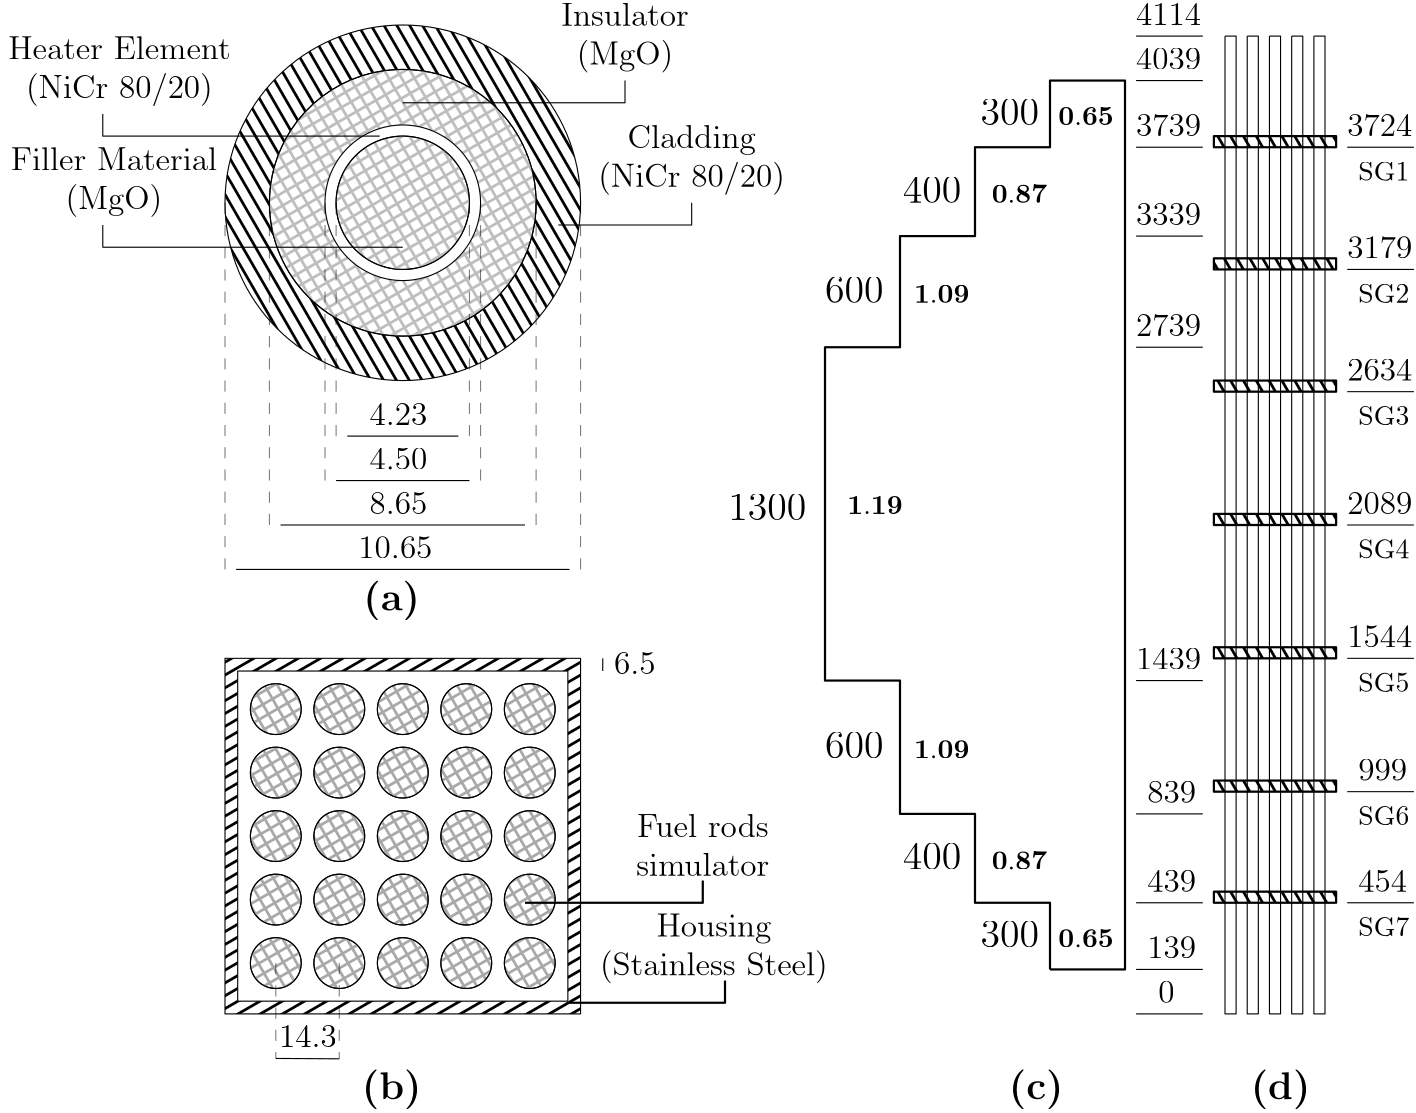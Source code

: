 <?xml version="1.0"?>
<!DOCTYPE ipe SYSTEM "ipe.dtd">
<ipe version="70206" creator="Ipe 7.2.7">
<info created="D:20180130113042" modified="D:20180130132747"/>
<ipestyle name="basic">
<symbol name="arrow/arc(spx)">
<path stroke="sym-stroke" fill="sym-stroke" pen="sym-pen">
0 0 m
-1 0.333 l
-1 -0.333 l
h
</path>
</symbol>
<symbol name="arrow/farc(spx)">
<path stroke="sym-stroke" fill="white" pen="sym-pen">
0 0 m
-1 0.333 l
-1 -0.333 l
h
</path>
</symbol>
<symbol name="arrow/ptarc(spx)">
<path stroke="sym-stroke" fill="sym-stroke" pen="sym-pen">
0 0 m
-1 0.333 l
-0.8 0 l
-1 -0.333 l
h
</path>
</symbol>
<symbol name="arrow/fptarc(spx)">
<path stroke="sym-stroke" fill="white" pen="sym-pen">
0 0 m
-1 0.333 l
-0.8 0 l
-1 -0.333 l
h
</path>
</symbol>
<symbol name="mark/circle(sx)" transformations="translations">
<path fill="sym-stroke">
0.6 0 0 0.6 0 0 e
0.4 0 0 0.4 0 0 e
</path>
</symbol>
<symbol name="mark/disk(sx)" transformations="translations">
<path fill="sym-stroke">
0.6 0 0 0.6 0 0 e
</path>
</symbol>
<symbol name="mark/fdisk(sfx)" transformations="translations">
<group>
<path fill="sym-fill">
0.5 0 0 0.5 0 0 e
</path>
<path fill="sym-stroke" fillrule="eofill">
0.6 0 0 0.6 0 0 e
0.4 0 0 0.4 0 0 e
</path>
</group>
</symbol>
<symbol name="mark/box(sx)" transformations="translations">
<path fill="sym-stroke" fillrule="eofill">
-0.6 -0.6 m
0.6 -0.6 l
0.6 0.6 l
-0.6 0.6 l
h
-0.4 -0.4 m
0.4 -0.4 l
0.4 0.4 l
-0.4 0.4 l
h
</path>
</symbol>
<symbol name="mark/square(sx)" transformations="translations">
<path fill="sym-stroke">
-0.6 -0.6 m
0.6 -0.6 l
0.6 0.6 l
-0.6 0.6 l
h
</path>
</symbol>
<symbol name="mark/fsquare(sfx)" transformations="translations">
<group>
<path fill="sym-fill">
-0.5 -0.5 m
0.5 -0.5 l
0.5 0.5 l
-0.5 0.5 l
h
</path>
<path fill="sym-stroke" fillrule="eofill">
-0.6 -0.6 m
0.6 -0.6 l
0.6 0.6 l
-0.6 0.6 l
h
-0.4 -0.4 m
0.4 -0.4 l
0.4 0.4 l
-0.4 0.4 l
h
</path>
</group>
</symbol>
<symbol name="mark/cross(sx)" transformations="translations">
<group>
<path fill="sym-stroke">
-0.43 -0.57 m
0.57 0.43 l
0.43 0.57 l
-0.57 -0.43 l
h
</path>
<path fill="sym-stroke">
-0.43 0.57 m
0.57 -0.43 l
0.43 -0.57 l
-0.57 0.43 l
h
</path>
</group>
</symbol>
<symbol name="arrow/fnormal(spx)">
<path stroke="sym-stroke" fill="white" pen="sym-pen">
0 0 m
-1 0.333 l
-1 -0.333 l
h
</path>
</symbol>
<symbol name="arrow/pointed(spx)">
<path stroke="sym-stroke" fill="sym-stroke" pen="sym-pen">
0 0 m
-1 0.333 l
-0.8 0 l
-1 -0.333 l
h
</path>
</symbol>
<symbol name="arrow/fpointed(spx)">
<path stroke="sym-stroke" fill="white" pen="sym-pen">
0 0 m
-1 0.333 l
-0.8 0 l
-1 -0.333 l
h
</path>
</symbol>
<symbol name="arrow/linear(spx)">
<path stroke="sym-stroke" pen="sym-pen">
-1 0.333 m
0 0 l
-1 -0.333 l
</path>
</symbol>
<symbol name="arrow/fdouble(spx)">
<path stroke="sym-stroke" fill="white" pen="sym-pen">
0 0 m
-1 0.333 l
-1 -0.333 l
h
-1 0 m
-2 0.333 l
-2 -0.333 l
h
</path>
</symbol>
<symbol name="arrow/double(spx)">
<path stroke="sym-stroke" fill="sym-stroke" pen="sym-pen">
0 0 m
-1 0.333 l
-1 -0.333 l
h
-1 0 m
-2 0.333 l
-2 -0.333 l
h
</path>
</symbol>
<pen name="heavier" value="0.8"/>
<pen name="fat" value="1.2"/>
<pen name="ultrafat" value="2"/>
<symbolsize name="large" value="5"/>
<symbolsize name="small" value="2"/>
<symbolsize name="tiny" value="1.1"/>
<arrowsize name="large" value="10"/>
<arrowsize name="small" value="5"/>
<arrowsize name="tiny" value="3"/>
<color name="red" value="1 0 0"/>
<color name="green" value="0 1 0"/>
<color name="blue" value="0 0 1"/>
<color name="yellow" value="1 1 0"/>
<color name="orange" value="1 0.647 0"/>
<color name="gold" value="1 0.843 0"/>
<color name="purple" value="0.627 0.125 0.941"/>
<color name="gray" value="0.745"/>
<color name="brown" value="0.647 0.165 0.165"/>
<color name="navy" value="0 0 0.502"/>
<color name="pink" value="1 0.753 0.796"/>
<color name="seagreen" value="0.18 0.545 0.341"/>
<color name="turquoise" value="0.251 0.878 0.816"/>
<color name="violet" value="0.933 0.51 0.933"/>
<color name="darkblue" value="0 0 0.545"/>
<color name="darkcyan" value="0 0.545 0.545"/>
<color name="darkgray" value="0.663"/>
<color name="darkgreen" value="0 0.392 0"/>
<color name="darkmagenta" value="0.545 0 0.545"/>
<color name="darkorange" value="1 0.549 0"/>
<color name="darkred" value="0.545 0 0"/>
<color name="lightblue" value="0.678 0.847 0.902"/>
<color name="lightcyan" value="0.878 1 1"/>
<color name="lightgray" value="0.827"/>
<color name="lightgreen" value="0.565 0.933 0.565"/>
<color name="lightyellow" value="1 1 0.878"/>
<dashstyle name="dashed" value="[4] 0"/>
<dashstyle name="dotted" value="[1 3] 0"/>
<dashstyle name="dash dotted" value="[4 2 1 2] 0"/>
<dashstyle name="dash dot dotted" value="[4 2 1 2 1 2] 0"/>
<textsize name="large" value="\large"/>
<textsize name="Large" value="\Large"/>
<textsize name="LARGE" value="\LARGE"/>
<textsize name="huge" value="\huge"/>
<textsize name="Huge" value="\Huge"/>
<textsize name="small" value="\small"/>
<textsize name="footnote" value="\footnotesize"/>
<textsize name="tiny" value="\tiny"/>
<textstyle name="center" begin="\begin{center}" end="\end{center}"/>
<textstyle name="itemize" begin="\begin{itemize}" end="\end{itemize}"/>
<textstyle name="item" begin="\begin{itemize}\item{}" end="\end{itemize}"/>
<gridsize name="4 pts" value="4"/>
<gridsize name="8 pts (~3 mm)" value="8"/>
<gridsize name="16 pts (~6 mm)" value="16"/>
<gridsize name="32 pts (~12 mm)" value="32"/>
<gridsize name="10 pts (~3.5 mm)" value="10"/>
<gridsize name="20 pts (~7 mm)" value="20"/>
<gridsize name="14 pts (~5 mm)" value="14"/>
<gridsize name="28 pts (~10 mm)" value="28"/>
<gridsize name="56 pts (~20 mm)" value="56"/>
<anglesize name="90 deg" value="90"/>
<anglesize name="60 deg" value="60"/>
<anglesize name="45 deg" value="45"/>
<anglesize name="30 deg" value="30"/>
<anglesize name="22.5 deg" value="22.5"/>
<opacity name="10%" value="0.1"/>
<opacity name="30%" value="0.3"/>
<opacity name="50%" value="0.5"/>
<opacity name="75%" value="0.75"/>
<tiling name="falling" angle="-60" step="4" width="1"/>
<tiling name="rising" angle="30" step="4" width="1"/>
</ipestyle>
<page>
<layer name="alpha"/>
<view layers="alpha" active="alpha"/>
<group layer="alpha" matrix="1.14286 0 0 1.14286 89.1429 -82.2857">
<path matrix="0.875 0 0 28 6 -8216" stroke="black" fill="black" tiling="rising">
16 304 m
16 300 l
144 300 l
144 304 l
h
</path>
<path matrix="0.928571 0 0 0.928571 1.71429 17.1429" stroke="black" fill="white">
24 296 m
24 184 l
136 184 l
136 296 l
h
</path>
<group>
<path stroke="black" fill="darkgray" tiling="falling">
8 0 0 8 36 280 e
</path>
<path stroke="black" fill="darkgray" tiling="rising">
8 0 0 8 36 280 e
</path>
</group>
<group matrix="1 0 0 1 20 0">
<path stroke="black" fill="darkgray" tiling="falling">
8 0 0 8 36 280 e
</path>
<path stroke="black" fill="darkgray" tiling="rising">
8 0 0 8 36 280 e
</path>
</group>
<group matrix="1 0 0 1 40 0">
<path stroke="black" fill="darkgray" tiling="falling">
8 0 0 8 36 280 e
</path>
<path stroke="black" fill="darkgray" tiling="rising">
8 0 0 8 36 280 e
</path>
</group>
<group matrix="1 0 0 1 60 0">
<path stroke="black" fill="darkgray" tiling="falling">
8 0 0 8 36 280 e
</path>
<path stroke="black" fill="darkgray" tiling="rising">
8 0 0 8 36 280 e
</path>
</group>
<group matrix="1 0 0 1 80 0">
<path stroke="black" fill="darkgray" tiling="falling">
8 0 0 8 36 280 e
</path>
<path stroke="black" fill="darkgray" tiling="rising">
8 0 0 8 36 280 e
</path>
</group>
<group matrix="1 0 0 1 0 -20">
<path stroke="black" fill="darkgray" tiling="falling">
8 0 0 8 36 280 e
</path>
<path stroke="black" fill="darkgray" tiling="rising">
8 0 0 8 36 280 e
</path>
</group>
<group matrix="1 0 0 1 20 -20">
<path stroke="black" fill="darkgray" tiling="falling">
8 0 0 8 36 280 e
</path>
<path stroke="black" fill="darkgray" tiling="rising">
8 0 0 8 36 280 e
</path>
</group>
<group matrix="1 0 0 1 40 -20">
<path stroke="black" fill="darkgray" tiling="falling">
8 0 0 8 36 280 e
</path>
<path stroke="black" fill="darkgray" tiling="rising">
8 0 0 8 36 280 e
</path>
</group>
<group matrix="1 0 0 1 60 -20">
<path stroke="black" fill="darkgray" tiling="falling">
8 0 0 8 36 280 e
</path>
<path stroke="black" fill="darkgray" tiling="rising">
8 0 0 8 36 280 e
</path>
</group>
<group matrix="1 0 0 1 80 -20">
<path stroke="black" fill="darkgray" tiling="falling">
8 0 0 8 36 280 e
</path>
<path stroke="black" fill="darkgray" tiling="rising">
8 0 0 8 36 280 e
</path>
</group>
<group matrix="1 0 0 1 0 -40">
<path stroke="black" fill="darkgray" tiling="falling">
8 0 0 8 36 280 e
</path>
<path stroke="black" fill="darkgray" tiling="rising">
8 0 0 8 36 280 e
</path>
</group>
<group matrix="1 0 0 1 20 -40">
<path stroke="black" fill="darkgray" tiling="falling">
8 0 0 8 36 280 e
</path>
<path stroke="black" fill="darkgray" tiling="rising">
8 0 0 8 36 280 e
</path>
</group>
<group matrix="1 0 0 1 40 -40">
<path stroke="black" fill="darkgray" tiling="falling">
8 0 0 8 36 280 e
</path>
<path stroke="black" fill="darkgray" tiling="rising">
8 0 0 8 36 280 e
</path>
</group>
<group matrix="1 0 0 1 60 -40">
<path stroke="black" fill="darkgray" tiling="falling">
8 0 0 8 36 280 e
</path>
<path stroke="black" fill="darkgray" tiling="rising">
8 0 0 8 36 280 e
</path>
</group>
<group matrix="1 0 0 1 80 -40">
<path stroke="black" fill="darkgray" tiling="falling">
8 0 0 8 36 280 e
</path>
<path stroke="black" fill="darkgray" tiling="rising">
8 0 0 8 36 280 e
</path>
</group>
<group matrix="1 0 0 1 0 -60">
<path stroke="black" fill="darkgray" tiling="falling">
8 0 0 8 36 280 e
</path>
<path stroke="black" fill="darkgray" tiling="rising">
8 0 0 8 36 280 e
</path>
</group>
<group matrix="1 0 0 1 20 -60">
<path stroke="black" fill="darkgray" tiling="falling">
8 0 0 8 36 280 e
</path>
<path stroke="black" fill="darkgray" tiling="rising">
8 0 0 8 36 280 e
</path>
</group>
<group matrix="1 0 0 1 40 -60">
<path stroke="black" fill="darkgray" tiling="falling">
8 0 0 8 36 280 e
</path>
<path stroke="black" fill="darkgray" tiling="rising">
8 0 0 8 36 280 e
</path>
</group>
<group matrix="1 0 0 1 60 -60">
<path stroke="black" fill="darkgray" tiling="falling">
8 0 0 8 36 280 e
</path>
<path stroke="black" fill="darkgray" tiling="rising">
8 0 0 8 36 280 e
</path>
</group>
<group matrix="1 0 0 1 80 -60">
<path stroke="black" fill="darkgray" tiling="falling">
8 0 0 8 36 280 e
</path>
<path stroke="black" fill="darkgray" tiling="rising">
8 0 0 8 36 280 e
</path>
</group>
<group matrix="1 0 0 1 0 -80">
<path stroke="black" fill="darkgray" tiling="falling">
8 0 0 8 36 280 e
</path>
<path stroke="black" fill="darkgray" tiling="rising">
8 0 0 8 36 280 e
</path>
</group>
<group matrix="1 0 0 1 20 -80">
<path stroke="black" fill="darkgray" tiling="falling">
8 0 0 8 36 280 e
</path>
<path stroke="black" fill="darkgray" tiling="rising">
8 0 0 8 36 280 e
</path>
</group>
<group matrix="1 0 0 1 40 -80">
<path stroke="black" fill="darkgray" tiling="falling">
8 0 0 8 36 280 e
</path>
<path stroke="black" fill="darkgray" tiling="rising">
8 0 0 8 36 280 e
</path>
</group>
<group matrix="1 0 0 1 60 -80">
<path stroke="black" fill="darkgray" tiling="falling">
8 0 0 8 36 280 e
</path>
<path stroke="black" fill="darkgray" tiling="rising">
8 0 0 8 36 280 e
</path>
</group>
<group matrix="1 0 0 1 80 -80">
<path stroke="black" fill="darkgray" tiling="falling">
8 0 0 8 36 280 e
</path>
<path stroke="black" fill="darkgray" tiling="rising">
8 0 0 8 36 280 e
</path>
</group>
</group>
<path matrix="1.55556 0 0 2 -6.66667 -164" stroke="black" pen="heavier">
156 148 m
192 148 l
192 152 l
</path>
<path matrix="1 0 0 1 80 -16" stroke="black" pen="heavier">
140 184 m
204 184 l
204 192 l
</path>
<text matrix="1 0 0 1 104 -160" transformations="translations" pos="140 324" stroke="black" type="minipage" width="88" height="15.036" depth="10.07" valign="top" size="large" style="center">Housing\\
(Stainless Steel)</text>
<text matrix="1 0 0 1 116 -124" transformations="translations" pos="140 324" stroke="black" type="minipage" width="56" height="13.61" depth="8.64" valign="top" size="large" style="center">Fuel rods\\
simulator</text>
<path matrix="1 0 0 1 24 -16" stroke="black" dash="dashed" opacity="50%">
106.286 162.286 m
106.286 127.961 l
</path>
<path matrix="1 0 0 1 24 -16" stroke="black" dash="dashed" opacity="50%">
129.143 162.286 m
129.143 127.83 l
</path>
<path matrix="1 0 0 1 24 -16" stroke="black">
106.286 127.961 m
129.143 127.83 l
</path>
<text matrix="1 0 0 1 -8.83117 20.6399" transformations="translations" pos="140.232 95.3953" stroke="black" type="label" width="20.811" height="7.704" depth="0" valign="baseline" size="large" style="math">14.3</text>
<text matrix="1 0 0 1 111.768 154.927" transformations="translations" pos="140.232 95.3953" stroke="black" type="label" width="14.958" height="7.704" depth="0" valign="baseline" size="large" style="math">6.5</text>
<path matrix="1 0 0 1 40 -16" stroke="black">
208 272 m
207.981 267.429 l
</path>
<group matrix="1 0 0 1 64 -44">
<path stroke="black" fill="black" tiling="falling">
64 0 0 64 112 464 e
</path>
<path fill="white">
48 0 0 48 112 464 e
</path>
<path stroke="black" fill="gray" tiling="rising">
48 0 0 48 112 464 e
</path>
<path stroke="black" fill="gray" tiling="falling">
48 0 0 48 112 464 e
</path>
<path matrix="0.961524 0.274721 -0.274721 0.961524 131.78 -12.9159" stroke="black" fill="white">
28 0 0 28 112 464 e
</path>
<path stroke="black" fill="gray" tiling="falling">
24 0 0 24 112 464 e
</path>
<path matrix="0.980581 0.196116 -0.196116 0.980581 93.1729 -12.9544" stroke="black" fill="gray" tiling="rising">
24 0 0 24 112 464 e
</path>
</group>
<path matrix="0.8 0 0 1 126.4 -40" stroke="black">
132 452 m
192 452 l
192 460 l
</path>
<path matrix="1.35 0 0 1 46.4 -48" stroke="black">
96 452 m
16 452 l
16 460 l
</path>
<path matrix="1.38462 0 0 1 45.8462 -36" stroke="black">
88 480 m
16 480 l
16 488 l
</path>
<path matrix="1 0 0 1 80 -36" stroke="black">
96 492 m
176 492 l
176 500 l
</path>
<text matrix="1 0 0 1 104 124" transformations="translations" pos="140 324" stroke="black" type="minipage" width="72" height="15.099" depth="10.14" valign="top" size="large" style="center">Cladding\\
(NiCr 80/20)</text>
<text matrix="1 0 0 1 80 168" transformations="translations" pos="140 324" stroke="black" type="minipage" width="72" height="15.099" depth="10.14" valign="top" size="large" style="center">Insulator\\
(MgO)</text>
<text matrix="1 0 0 1 -108 156" transformations="translations" pos="140 324" stroke="black" type="minipage" width="84" height="15.099" depth="10.14" valign="top" size="large" style="center">Heater Element\\
(NiCr 80/20)</text>
<text matrix="1 0 0 1 -108 116" transformations="translations" pos="140 324" stroke="black" type="minipage" width="80" height="15.099" depth="10.14" valign="top" size="large" style="center">Filler Material\\
(MgO)</text>
<path matrix="1 0 0 1 24 -32" stroke="black" dash="dashed" opacity="50%">
176 452 m
176 368 l
176 368 l
</path>
<path matrix="1 0 0 1 24 -32" stroke="black" dash="dashed" opacity="50%">
128 452 m
128 368 l
</path>
<path matrix="1 0 0 1 24 -32" stroke="black" dash="dashed" opacity="50%">
124 452 m
124 352 l
</path>
<path matrix="1 0 0 1 24 -32" stroke="black" dash="dashed" opacity="50%">
180 452 m
180 352 l
</path>
<path matrix="1 0 0 1 24 -32" stroke="black" dash="dashed" opacity="50%">
200 452 m
200 336 l
</path>
<path matrix="1 0 0 1 24 -32" stroke="black" dash="dashed" opacity="50%">
216 452 m
216 320 l
</path>
<path matrix="1 0 0 1 24 -32" stroke="black" dash="dashed" opacity="50%">
104 452 m
104 336 l
</path>
<path matrix="1 0 0 1 24 -32" stroke="black" dash="dashed" opacity="50%">
88 452 m
88 320 l
</path>
<path matrix="1 0 0 1 24 -32" stroke="black">
132 368 m
172 368 l
</path>
<path matrix="1 0 0 1 24 -32" stroke="black">
128 352 m
176 352 l
</path>
<path matrix="1 0 0 1 24 -32" stroke="black">
108 336 m
196 336 l
</path>
<path matrix="1 0 0 1 24 -32" stroke="black">
92 320 m
212 320 l
</path>
<text matrix="1 0 0 1 8 -36" transformations="translations" pos="156 376" stroke="black" type="label" width="20.811" height="7.704" depth="0" valign="baseline" size="large" style="math">4.23</text>
<text matrix="1 0 0 1 8 -52" transformations="translations" pos="156 376" stroke="black" type="label" width="20.811" height="7.704" depth="0" valign="baseline" size="large" style="math">4.50</text>
<text matrix="1 0 0 1 8 -68" transformations="translations" pos="156 376" stroke="black" type="label" width="20.811" height="7.704" depth="0" valign="baseline" size="large" style="math">8.65</text>
<text matrix="1 0 0 1 4 -84" transformations="translations" pos="156 376" stroke="black" type="label" width="26.664" height="7.704" depth="0" valign="baseline" size="large" style="math">10.65</text>
<text matrix="1 0 0 1.27882 4 -306.339" transformations="translations" pos="140 324" stroke="black" type="minipage" width="56" height="9.666" depth="4.68" valign="top" size="Large" style="center">\bf{(b)}</text>
<text matrix="1 0 0 1 4 -40" transformations="translations" pos="140 324" stroke="black" type="minipage" width="56" height="9.666" depth="4.68" valign="top" size="Large" style="center">\bf{(a)}</text>
<text matrix="1 0 0 1.27882 236 -306.339" transformations="translations" pos="140 324" stroke="black" type="minipage" width="56" height="9.666" depth="4.68" valign="top" size="Large" style="center">\bf{(c)}</text>
<text matrix="1 0 0 1.27882 324 -306.339" transformations="translations" pos="140 324" stroke="black" type="minipage" width="56" height="9.666" depth="4.68" valign="top" size="Large" style="center">\bf{(d)}</text>
<path matrix="1.6875 0 0 1 58 0" stroke="black" pen="heavier">
208 144 m
208 168 l
192 168 l
192 200 l
176 200 l
176 248 l
160 248 l
160 368 l
176 368 l
176 408 l
192 408 l
192 440 l
208 440 l
208 464 l
224 464 l
224 144 l
208 144 l
</path>
<path matrix="1 0 0 1 232 0" stroke="black">
240 480 m
244 480 l
244 128 l
240 128 l
240 480 l
</path>
<path matrix="1 0 0 1 232 0" stroke="black">
248 480 m
252 480 l
252 128 l
248 128 l
248 480 l
</path>
<path matrix="1 0 0 1 232 0" stroke="black">
256 480 m
260 480 l
260 128 l
256 128 l
256 480 l
</path>
<path matrix="1 0 0 1 232 0" stroke="black">
264 480 m
268 480 l
268 128 l
264 128 l
264 480 l
</path>
<path matrix="1 0 0 1 232 0" stroke="black">
272 480 m
276 480 l
276 128 l
272 128 l
272 480 l
</path>
<path matrix="0.55 0 0 0.25 362.4 68" stroke="black" fill="black" pen="heavier" tiling="falling">
192 416 m
192 400 l
272 400 l
272 416 l
h
</path>
<path matrix="0.55 0 0 0.25 362.4 108" stroke="black" fill="black" pen="heavier" tiling="falling">
192 416 m
192 400 l
272 400 l
272 416 l
h
</path>
<path matrix="0.55 0 0 0.25 362.4 156" stroke="black" fill="black" pen="heavier" tiling="falling">
192 416 m
192 400 l
272 400 l
272 416 l
h
</path>
<path matrix="0.55 0 0 0.25 362.4 204" stroke="black" fill="black" pen="heavier" tiling="falling">
192 416 m
192 400 l
272 400 l
272 416 l
h
</path>
<path matrix="0.55 0 0 0.25 362.4 252" stroke="black" fill="black" pen="heavier" tiling="falling">
192 416 m
192 400 l
272 400 l
272 416 l
h
</path>
<path matrix="0.55 0 0 0.25 362.4 296" stroke="black" fill="black" pen="heavier" tiling="falling">
192 416 m
192 400 l
272 400 l
272 416 l
h
</path>
<path matrix="0.55 0 0 0.25 362.4 340" stroke="black" fill="black" pen="heavier" tiling="falling">
192 416 m
192 400 l
272 400 l
272 416 l
h
</path>
<path matrix="1 0 0 1 228 0" stroke="black">
212 128 m
236 128 l
</path>
<path matrix="1 0 0 1 228 0" stroke="black">
212 144 m
236 144 l
</path>
<path matrix="1 0 0 1 228 0" stroke="black">
212 168 m
236 168 l
</path>
<path matrix="1 0 0 1 228 0" stroke="black">
212 200 m
236 200 l
</path>
<path matrix="1 0 0 1 228 0" stroke="black">
212 248 m
236 248 l
</path>
<path matrix="1 0 0 1 228 0" stroke="black">
212 368 m
236 368 l
</path>
<path matrix="1 0 0 1 228 0" stroke="black">
212 408 m
236 408 l
</path>
<path matrix="1 0 0 1 228 0" stroke="black">
212 440 m
236 440 l
</path>
<path matrix="1 0 0 1 228 0" stroke="black">
212 464 m
236 464 l
</path>
<text matrix="1 0 0 1 52 -52" transformations="translations" pos="392 200" stroke="black" type="label" width="17.559" height="7.704" depth="0" valign="baseline" size="large" style="math">139</text>
<text matrix="1 0 0 1 44 -16" transformations="translations" pos="340 168" stroke="black" type="label" width="21.071" height="9.245" depth="0" valign="baseline" size="Large" style="math">300</text>
<text matrix="1 0 0 1 16 12" transformations="translations" pos="340 168" stroke="black" type="label" width="21.071" height="9.245" depth="0" valign="baseline" size="Large" style="math">400</text>
<text matrix="1 0 0 1 -12 52" transformations="translations" pos="340 168" stroke="black" type="label" width="21.071" height="9.245" depth="0" valign="baseline" size="Large" style="math">600</text>
<text matrix="0.986188 0.165631 -0.165631 0.986188 -14.3091 83.832" transformations="translations" pos="340 168" stroke="black" type="label" width="28.094" height="9.245" depth="0" valign="baseline" size="Large" style="math">1300</text>
<text matrix="1 0 0 1 -12 216" transformations="translations" pos="340 168" stroke="black" type="label" width="21.071" height="9.245" depth="0" valign="baseline" size="Large" style="math">600</text>
<text matrix="1 0 0 1 16 252" transformations="translations" pos="340 168" stroke="black" type="label" width="21.071" height="9.245" depth="0" valign="baseline" size="Large" style="math">400</text>
<text matrix="1 0 0 1 44 280" transformations="translations" pos="340 168" stroke="black" type="label" width="21.071" height="9.245" depth="0" valign="baseline" size="Large" style="math">300</text>
<text matrix="1 0 0 1 100 300" transformations="translations" pos="340 168" stroke="black" type="label" width="23.412" height="7.704" depth="0" valign="baseline" size="large" style="math">4039</text>
<text matrix="1 0 0 1 108 -36" transformations="translations" pos="340 168" stroke="black" type="label" width="5.853" height="7.704" depth="0" valign="baseline" size="large" style="math">0</text>
<text matrix="1 0 0 1 64 -64" transformations="translations" pos="380 236" stroke="black" type="label" width="17.559" height="7.704" depth="0" valign="baseline" size="large" style="math">439</text>
<text matrix="1 0 0 1 64 -32" transformations="translations" pos="380 236" stroke="black" type="label" width="17.559" height="7.704" depth="0" valign="baseline" size="large" style="math">839</text>
<text matrix="1 0 0 1 60 16" transformations="translations" pos="380 236" stroke="black" type="label" width="23.412" height="7.704" depth="0" valign="baseline" size="large" style="math">1439</text>
<text matrix="1 0 0 1 60 136" transformations="translations" pos="380 236" stroke="black" type="label" width="23.412" height="7.704" depth="0" valign="baseline" size="large" style="math">2739</text>
<text matrix="1 0 0 1 60 176" transformations="translations" pos="380 236" stroke="black" type="label" width="23.412" height="7.704" depth="0" valign="baseline" size="large" style="math">3339</text>
<text matrix="1 0 0 1 60 208" transformations="translations" pos="380 236" stroke="black" type="label" width="23.412" height="7.704" depth="0" valign="baseline" size="large" style="math">3739</text>
<path matrix="1 0 0 1 228 16" stroke="black">
212 464 m
236 464 l
</path>
<text matrix="1 0 0 1 100 316" transformations="translations" pos="340 168" stroke="black" type="label" width="23.412" height="7.704" depth="0" valign="baseline" size="large" style="math">4114</text>
<text matrix="1 0 0 1 -184 -416" transformations="translations" pos="596 568" stroke="black" type="label" width="19.953" height="6.42" depth="0" valign="baseline" style="math">\mathbf{0.65}</text>
<text matrix="1 0 0 1 -208 -388" transformations="translations" pos="596 568" stroke="black" type="label" width="19.953" height="6.42" depth="0" valign="baseline" style="math">\mathbf{0.87}</text>
<text matrix="1 0 0 1 -236 -348" transformations="translations" pos="596 568" stroke="black" type="label" width="19.953" height="6.42" depth="0" valign="baseline" style="math">\mathbf{1.09}</text>
<text matrix="1 0 0 1 -260 -260" transformations="translations" pos="596 568" stroke="black" type="label" width="19.953" height="6.42" depth="0" valign="baseline" style="math">\mathbf{1.19}</text>
<text matrix="1 0 0 1 -236 -184" transformations="translations" pos="596 568" stroke="black" type="label" width="19.953" height="6.42" depth="0" valign="baseline" style="math">\mathbf{1.09}</text>
<text matrix="1 0 0 1 -208 -148" transformations="translations" pos="596 568" stroke="black" type="label" width="19.953" height="6.42" depth="0" valign="baseline" style="math">\mathbf{0.87}</text>
<text matrix="1 0 0 1 -184 -120" transformations="translations" pos="596 568" stroke="black" type="label" width="19.953" height="6.42" depth="0" valign="baseline" style="math">\mathbf{0.65}</text>
<path matrix="1 0 0 1 304 -32" stroke="black">
212 200 m
236 200 l
</path>
<path matrix="1 0 0 1 304 8" stroke="black">
212 200 m
236 200 l
</path>
<path matrix="1 0 0 1 304 56" stroke="black">
212 200 m
236 200 l
</path>
<path matrix="1 0 0 1 304 104" stroke="black">
212 200 m
236 200 l
</path>
<path matrix="1 0 0 1 304 152" stroke="black">
212 200 m
236 200 l
</path>
<path matrix="1 0 0 1 304 196" stroke="black">
212 200 m
236 200 l
</path>
<path matrix="1 0 0 1 304 240" stroke="black">
212 200 m
236 200 l
</path>
<text matrix="1 0 0 1 192 -8" transformations="translations" pos="328 436" stroke="black" type="label" width="18.334" height="6.808" depth="0" valign="baseline">SG1</text>
<text matrix="1 0 0 1 192 -52" transformations="translations" pos="328 436" stroke="black" type="label" width="18.334" height="6.808" depth="0" valign="baseline">SG2</text>
<text matrix="1 0 0 1 192 -96" transformations="translations" pos="328 436" stroke="black" type="label" width="18.334" height="6.808" depth="0" valign="baseline">SG3</text>
<text matrix="1 0 0 1 192 -144" transformations="translations" pos="328 436" stroke="black" type="label" width="18.334" height="6.808" depth="0" valign="baseline">SG4</text>
<text matrix="1 0 0 1 192 -192" transformations="translations" pos="328 436" stroke="black" type="label" width="18.334" height="6.808" depth="0" valign="baseline">SG5</text>
<text matrix="1 0 0 1 192 -240" transformations="translations" pos="328 436" stroke="black" type="label" width="18.334" height="6.808" depth="0" valign="baseline">SG6</text>
<text matrix="1 0 0 1 192 -280" transformations="translations" pos="328 436" stroke="black" type="label" width="18.334" height="6.808" depth="0" valign="baseline">SG7</text>
<text matrix="1 0 0 1 140 -64" transformations="translations" pos="380 236" stroke="black" type="label" width="17.559" height="7.704" depth="0" valign="baseline" size="large" style="math">454</text>
<text matrix="1 0 0 1 140 -24" transformations="translations" pos="380 236" stroke="black" type="label" width="17.559" height="7.704" depth="0" valign="baseline" size="large" style="math">999</text>
<text matrix="1 0 0 1 136 24" transformations="translations" pos="380 236" stroke="black" type="label" width="23.412" height="7.704" depth="0" valign="baseline" size="large" style="math">1544</text>
<text matrix="1 0 0 1 136 72" transformations="translations" pos="380 236" stroke="black" type="label" width="23.412" height="7.704" depth="0" valign="baseline" size="large" style="math">2089</text>
<text matrix="1 0 0 1 136 120" transformations="translations" pos="380 236" stroke="black" type="label" width="23.412" height="7.704" depth="0" valign="baseline" size="large" style="math">2634</text>
<text matrix="1 0 0 1 136 164" transformations="translations" pos="380 236" stroke="black" type="label" width="23.412" height="7.704" depth="0" valign="baseline" size="large" style="math">3179</text>
<text matrix="1 0 0 1 136 208" transformations="translations" pos="380 236" stroke="black" type="label" width="23.412" height="7.704" depth="0" valign="baseline" size="large" style="math">3724</text>
</page>
</ipe>
